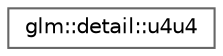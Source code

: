 digraph "Graphical Class Hierarchy"
{
 // LATEX_PDF_SIZE
  bgcolor="transparent";
  edge [fontname=Helvetica,fontsize=10,labelfontname=Helvetica,labelfontsize=10];
  node [fontname=Helvetica,fontsize=10,shape=box,height=0.2,width=0.4];
  rankdir="LR";
  Node0 [id="Node000000",label="glm::detail::u4u4",height=0.2,width=0.4,color="grey40", fillcolor="white", style="filled",URL="$unionglm_1_1detail_1_1u4u4.html",tooltip=" "];
}
